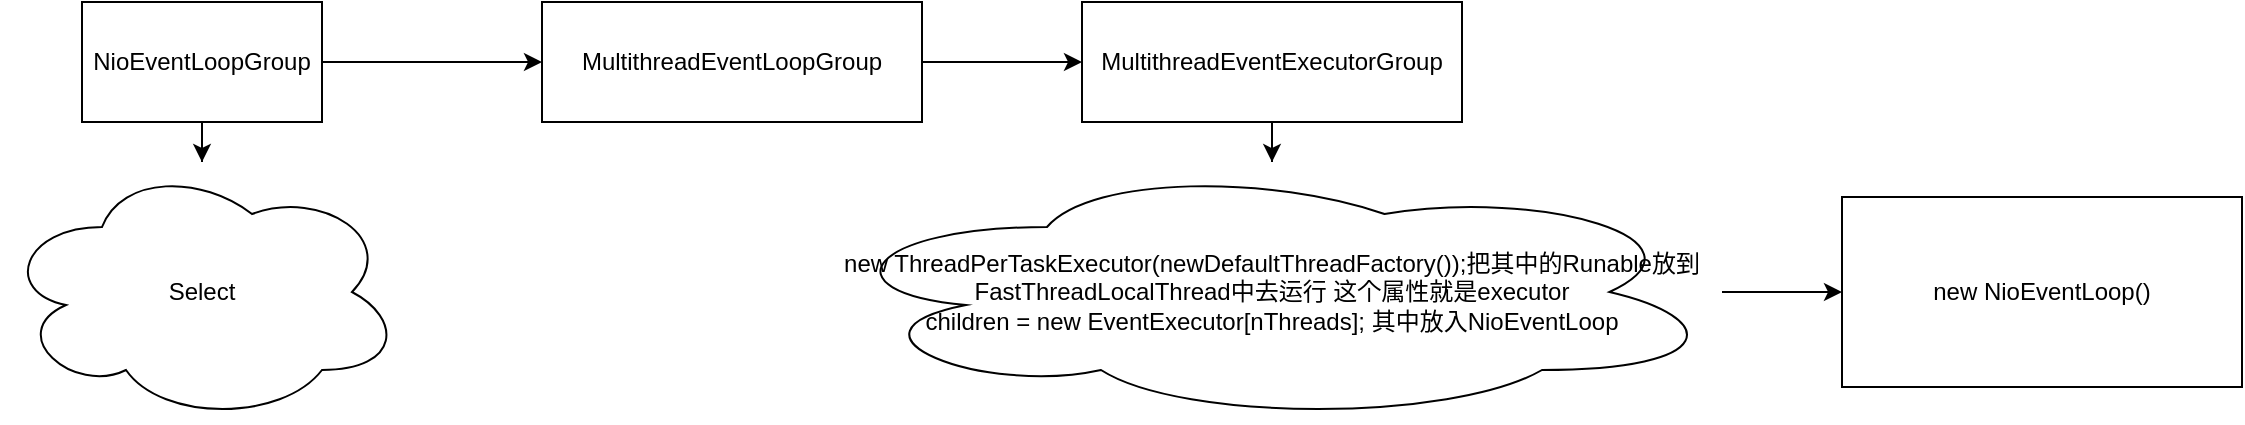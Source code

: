 <mxfile version="21.1.5" type="github">
  <diagram id="C5RBs43oDa-KdzZeNtuy" name="Page-1">
    <mxGraphModel dx="1434" dy="747" grid="1" gridSize="10" guides="1" tooltips="1" connect="1" arrows="1" fold="1" page="1" pageScale="1" pageWidth="827" pageHeight="1169" math="0" shadow="0">
      <root>
        <mxCell id="WIyWlLk6GJQsqaUBKTNV-0" />
        <mxCell id="WIyWlLk6GJQsqaUBKTNV-1" parent="WIyWlLk6GJQsqaUBKTNV-0" />
        <mxCell id="YezV5wfbExkr-e6byGoz-5" value="" style="edgeStyle=orthogonalEdgeStyle;rounded=0;orthogonalLoop=1;jettySize=auto;html=1;" edge="1" parent="WIyWlLk6GJQsqaUBKTNV-1" source="YezV5wfbExkr-e6byGoz-0" target="YezV5wfbExkr-e6byGoz-4">
          <mxGeometry relative="1" as="geometry" />
        </mxCell>
        <mxCell id="YezV5wfbExkr-e6byGoz-11" value="" style="edgeStyle=orthogonalEdgeStyle;rounded=0;orthogonalLoop=1;jettySize=auto;html=1;" edge="1" parent="WIyWlLk6GJQsqaUBKTNV-1" source="YezV5wfbExkr-e6byGoz-0" target="YezV5wfbExkr-e6byGoz-6">
          <mxGeometry relative="1" as="geometry" />
        </mxCell>
        <mxCell id="YezV5wfbExkr-e6byGoz-0" value="NioEventLoopGroup" style="rounded=0;whiteSpace=wrap;html=1;" vertex="1" parent="WIyWlLk6GJQsqaUBKTNV-1">
          <mxGeometry x="340" y="90" width="120" height="60" as="geometry" />
        </mxCell>
        <mxCell id="YezV5wfbExkr-e6byGoz-4" value="Select" style="ellipse;shape=cloud;whiteSpace=wrap;html=1;rounded=0;" vertex="1" parent="WIyWlLk6GJQsqaUBKTNV-1">
          <mxGeometry x="300" y="170" width="200" height="130" as="geometry" />
        </mxCell>
        <mxCell id="YezV5wfbExkr-e6byGoz-10" value="" style="edgeStyle=orthogonalEdgeStyle;rounded=0;orthogonalLoop=1;jettySize=auto;html=1;" edge="1" parent="WIyWlLk6GJQsqaUBKTNV-1" source="YezV5wfbExkr-e6byGoz-6" target="YezV5wfbExkr-e6byGoz-9">
          <mxGeometry relative="1" as="geometry" />
        </mxCell>
        <mxCell id="YezV5wfbExkr-e6byGoz-6" value="MultithreadEventLoopGroup" style="rounded=0;whiteSpace=wrap;html=1;" vertex="1" parent="WIyWlLk6GJQsqaUBKTNV-1">
          <mxGeometry x="570" y="90" width="190" height="60" as="geometry" />
        </mxCell>
        <mxCell id="YezV5wfbExkr-e6byGoz-13" value="" style="edgeStyle=orthogonalEdgeStyle;rounded=0;orthogonalLoop=1;jettySize=auto;html=1;" edge="1" parent="WIyWlLk6GJQsqaUBKTNV-1" source="YezV5wfbExkr-e6byGoz-9" target="YezV5wfbExkr-e6byGoz-12">
          <mxGeometry relative="1" as="geometry" />
        </mxCell>
        <mxCell id="YezV5wfbExkr-e6byGoz-9" value="MultithreadEventExecutorGroup" style="rounded=0;whiteSpace=wrap;html=1;" vertex="1" parent="WIyWlLk6GJQsqaUBKTNV-1">
          <mxGeometry x="840" y="90" width="190" height="60" as="geometry" />
        </mxCell>
        <mxCell id="YezV5wfbExkr-e6byGoz-15" value="" style="edgeStyle=orthogonalEdgeStyle;rounded=0;orthogonalLoop=1;jettySize=auto;html=1;" edge="1" parent="WIyWlLk6GJQsqaUBKTNV-1" source="YezV5wfbExkr-e6byGoz-12" target="YezV5wfbExkr-e6byGoz-14">
          <mxGeometry relative="1" as="geometry" />
        </mxCell>
        <mxCell id="YezV5wfbExkr-e6byGoz-12" value="new ThreadPerTaskExecutor(newDefaultThreadFactory());把其中的Runable放到FastThreadLocalThread中去运行 这个属性就是executor&lt;br&gt;children = new EventExecutor[nThreads]; 其中放入NioEventLoop" style="ellipse;shape=cloud;whiteSpace=wrap;html=1;rounded=0;" vertex="1" parent="WIyWlLk6GJQsqaUBKTNV-1">
          <mxGeometry x="710" y="170" width="450" height="130" as="geometry" />
        </mxCell>
        <mxCell id="YezV5wfbExkr-e6byGoz-14" value="new NioEventLoop()" style="whiteSpace=wrap;html=1;rounded=0;" vertex="1" parent="WIyWlLk6GJQsqaUBKTNV-1">
          <mxGeometry x="1220" y="187.5" width="200" height="95" as="geometry" />
        </mxCell>
      </root>
    </mxGraphModel>
  </diagram>
</mxfile>

